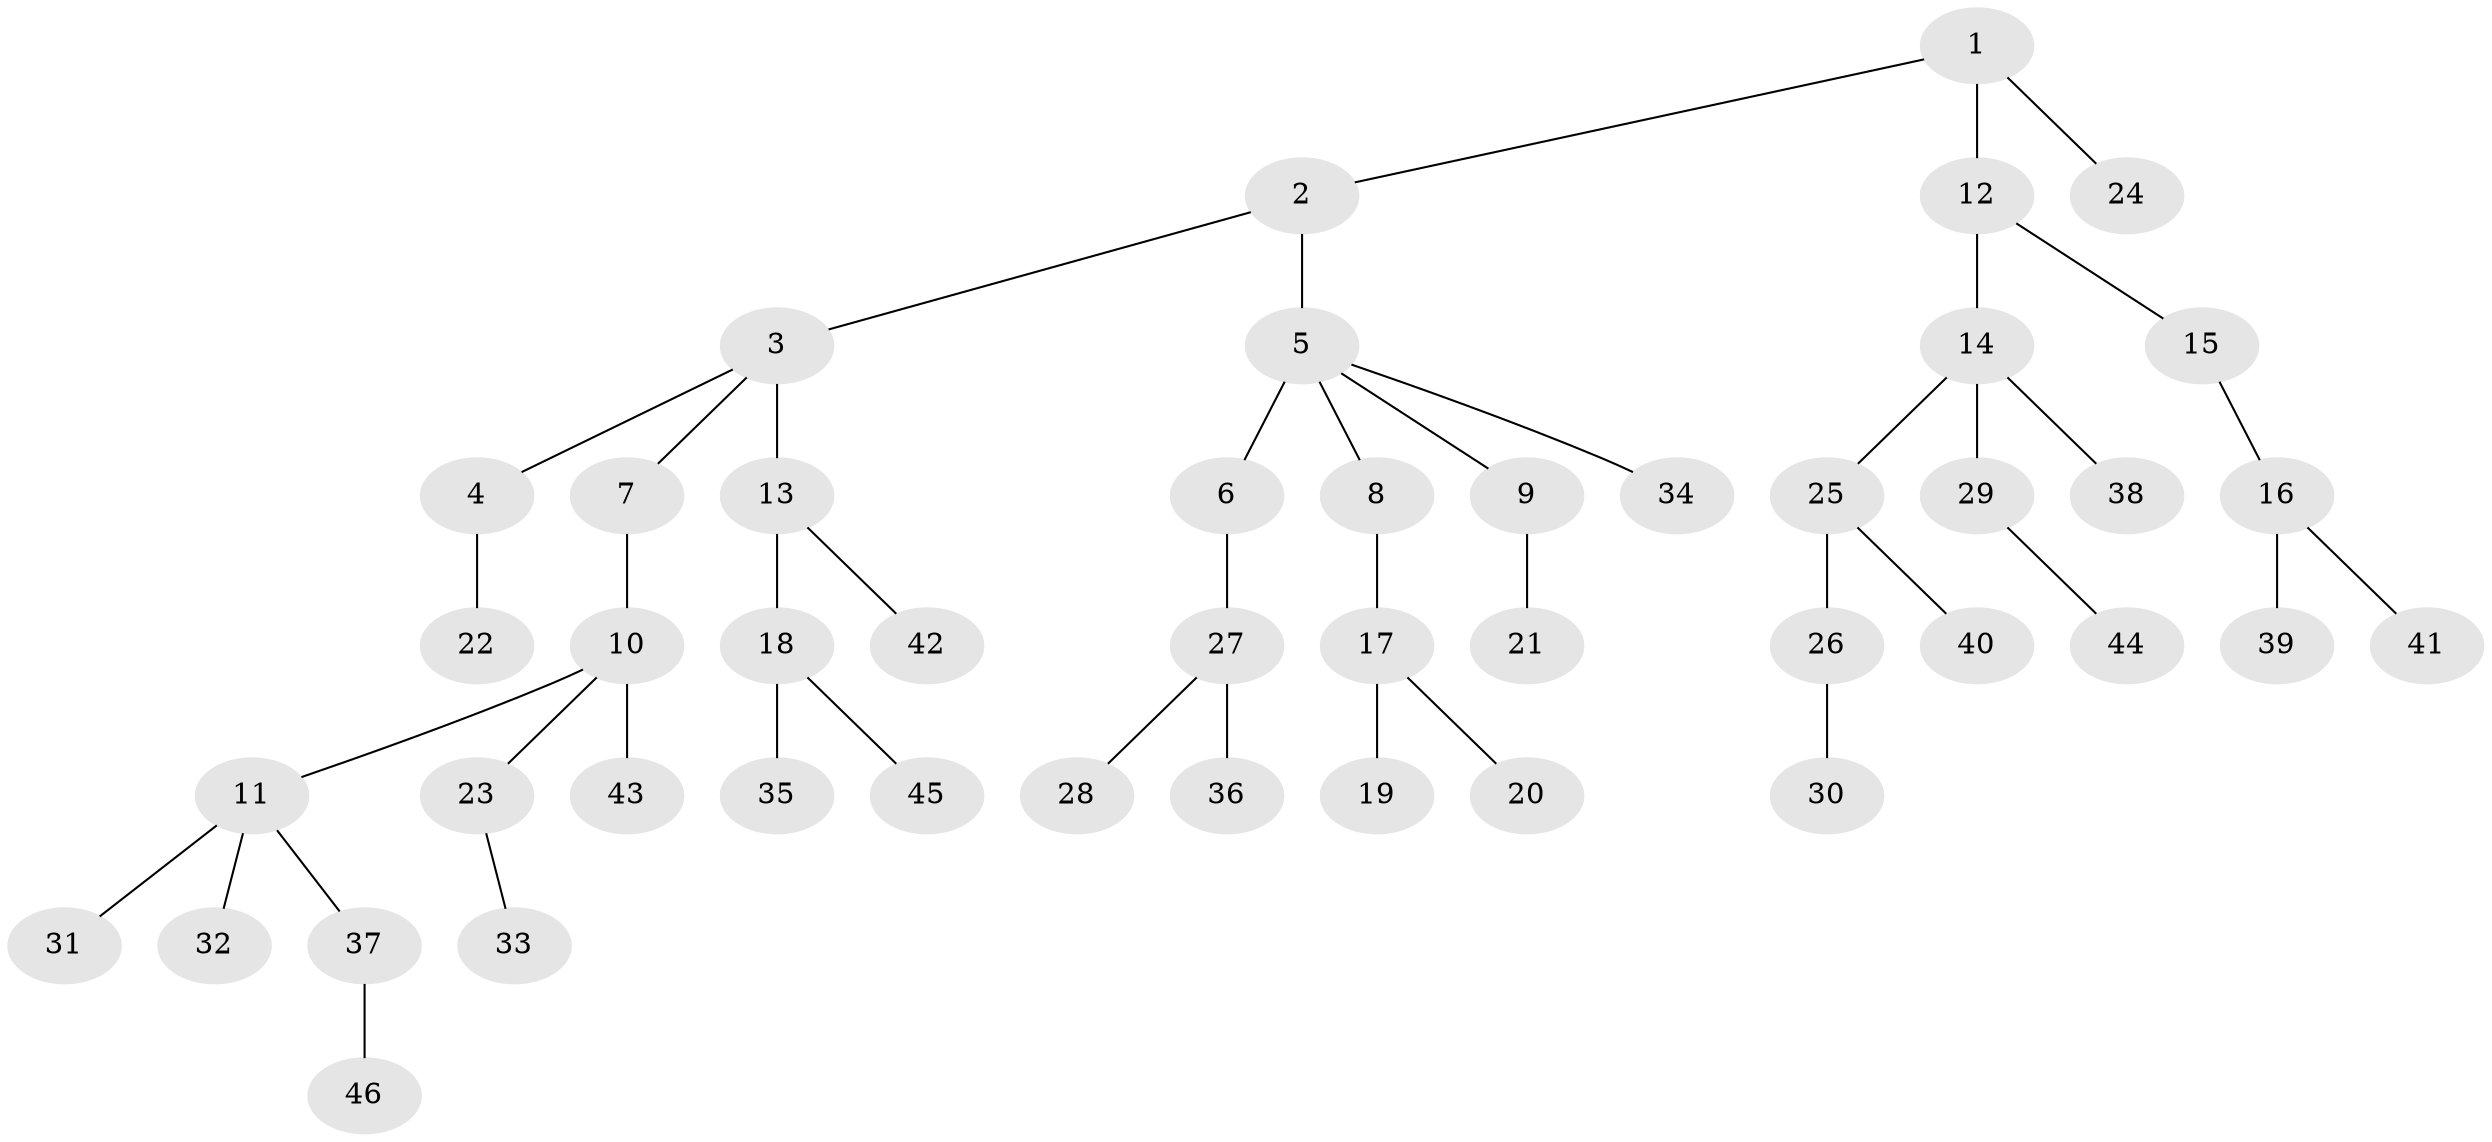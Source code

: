 // original degree distribution, {4: 0.06741573033707865, 6: 0.02247191011235955, 5: 0.0449438202247191, 3: 0.07865168539325842, 2: 0.25842696629213485, 1: 0.5168539325842697, 7: 0.011235955056179775}
// Generated by graph-tools (version 1.1) at 2025/36/03/09/25 02:36:53]
// undirected, 46 vertices, 45 edges
graph export_dot {
graph [start="1"]
  node [color=gray90,style=filled];
  1;
  2;
  3;
  4;
  5;
  6;
  7;
  8;
  9;
  10;
  11;
  12;
  13;
  14;
  15;
  16;
  17;
  18;
  19;
  20;
  21;
  22;
  23;
  24;
  25;
  26;
  27;
  28;
  29;
  30;
  31;
  32;
  33;
  34;
  35;
  36;
  37;
  38;
  39;
  40;
  41;
  42;
  43;
  44;
  45;
  46;
  1 -- 2 [weight=1.0];
  1 -- 12 [weight=1.0];
  1 -- 24 [weight=1.0];
  2 -- 3 [weight=1.0];
  2 -- 5 [weight=1.0];
  3 -- 4 [weight=1.0];
  3 -- 7 [weight=1.0];
  3 -- 13 [weight=2.0];
  4 -- 22 [weight=2.0];
  5 -- 6 [weight=3.0];
  5 -- 8 [weight=1.0];
  5 -- 9 [weight=1.0];
  5 -- 34 [weight=1.0];
  6 -- 27 [weight=1.0];
  7 -- 10 [weight=1.0];
  8 -- 17 [weight=1.0];
  9 -- 21 [weight=1.0];
  10 -- 11 [weight=1.0];
  10 -- 23 [weight=1.0];
  10 -- 43 [weight=1.0];
  11 -- 31 [weight=1.0];
  11 -- 32 [weight=1.0];
  11 -- 37 [weight=1.0];
  12 -- 14 [weight=3.0];
  12 -- 15 [weight=1.0];
  13 -- 18 [weight=1.0];
  13 -- 42 [weight=1.0];
  14 -- 25 [weight=1.0];
  14 -- 29 [weight=1.0];
  14 -- 38 [weight=1.0];
  15 -- 16 [weight=1.0];
  16 -- 39 [weight=1.0];
  16 -- 41 [weight=1.0];
  17 -- 19 [weight=1.0];
  17 -- 20 [weight=1.0];
  18 -- 35 [weight=1.0];
  18 -- 45 [weight=1.0];
  23 -- 33 [weight=1.0];
  25 -- 26 [weight=3.0];
  25 -- 40 [weight=1.0];
  26 -- 30 [weight=1.0];
  27 -- 28 [weight=1.0];
  27 -- 36 [weight=1.0];
  29 -- 44 [weight=1.0];
  37 -- 46 [weight=1.0];
}

